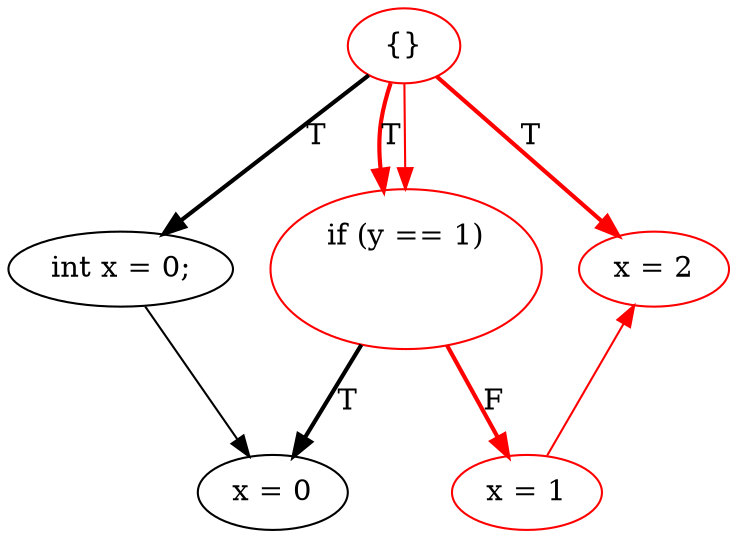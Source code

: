 digraph {
rankdir=TD;
3[label="{}",color=red]; 
3 -> 4[label="T",style=bold];
4[label="int x = 0;"];
4 -> 1;
3 -> 0[label="T",style=bold,color=red];
0[label="if (y == 1)
    ",color=red]; 
0 -> 1[label="T",style=bold];
1[label="x = 0"];
0 -> 2[label="F",style=bold,color=red];
2[label="x = 1",color=red];
2 -> 5[color=red];
3 -> 5[label="T",style=bold,color=red];
5[label="x = 2",color=red];
3 -> 0[color=red];
{ rank=same 4 0 5 }{ rank=same 1 2 }
}